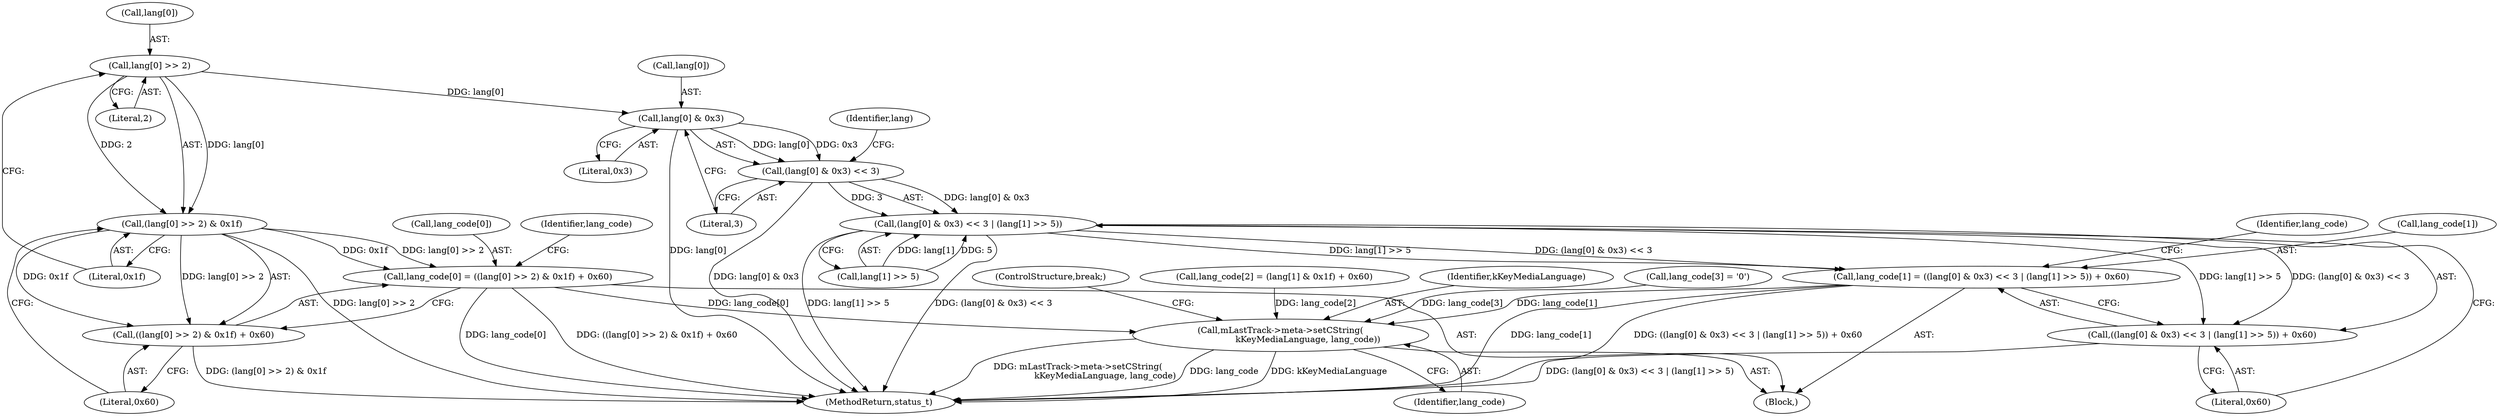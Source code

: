 digraph "0_Android_8a3a2f6ea7defe1a81bb32b3c9f3537f84749b9d@array" {
"1001508" [label="(Call,lang[0] >> 2)"];
"1001507" [label="(Call,(lang[0] >> 2) & 0x1f)"];
"1001502" [label="(Call,lang_code[0] = ((lang[0] >> 2) & 0x1f) + 0x60)"];
"1001550" [label="(Call,mLastTrack->meta->setCString(\n                    kKeyMediaLanguage, lang_code))"];
"1001506" [label="(Call,((lang[0] >> 2) & 0x1f) + 0x60)"];
"1001522" [label="(Call,lang[0] & 0x3)"];
"1001521" [label="(Call,(lang[0] & 0x3) << 3)"];
"1001520" [label="(Call,(lang[0] & 0x3) << 3 | (lang[1] >> 5))"];
"1001515" [label="(Call,lang_code[1] = ((lang[0] & 0x3) << 3 | (lang[1] >> 5)) + 0x60)"];
"1001519" [label="(Call,((lang[0] & 0x3) << 3 | (lang[1] >> 5)) + 0x60)"];
"1001502" [label="(Call,lang_code[0] = ((lang[0] >> 2) & 0x1f) + 0x60)"];
"1001513" [label="(Literal,0x1f)"];
"1001536" [label="(Identifier,lang_code)"];
"1001534" [label="(Call,lang_code[2] = (lang[1] & 0x1f) + 0x60)"];
"1001528" [label="(Call,lang[1] >> 5)"];
"1001523" [label="(Call,lang[0])"];
"1001507" [label="(Call,(lang[0] >> 2) & 0x1f)"];
"1001520" [label="(Call,(lang[0] & 0x3) << 3 | (lang[1] >> 5))"];
"1001550" [label="(Call,mLastTrack->meta->setCString(\n                    kKeyMediaLanguage, lang_code))"];
"1001512" [label="(Literal,2)"];
"1001526" [label="(Literal,0x3)"];
"1001533" [label="(Literal,0x60)"];
"1001515" [label="(Call,lang_code[1] = ((lang[0] & 0x3) << 3 | (lang[1] >> 5)) + 0x60)"];
"1001278" [label="(Block,)"];
"1001503" [label="(Call,lang_code[0])"];
"1001530" [label="(Identifier,lang)"];
"1001552" [label="(Identifier,lang_code)"];
"1001551" [label="(Identifier,kKeyMediaLanguage)"];
"1001506" [label="(Call,((lang[0] >> 2) & 0x1f) + 0x60)"];
"1001522" [label="(Call,lang[0] & 0x3)"];
"1001519" [label="(Call,((lang[0] & 0x3) << 3 | (lang[1] >> 5)) + 0x60)"];
"1001545" [label="(Call,lang_code[3] = '\0')"];
"1001527" [label="(Literal,3)"];
"1001553" [label="(ControlStructure,break;)"];
"1001509" [label="(Call,lang[0])"];
"1001514" [label="(Literal,0x60)"];
"1001521" [label="(Call,(lang[0] & 0x3) << 3)"];
"1001517" [label="(Identifier,lang_code)"];
"1001516" [label="(Call,lang_code[1])"];
"1001508" [label="(Call,lang[0] >> 2)"];
"1003903" [label="(MethodReturn,status_t)"];
"1001508" -> "1001507"  [label="AST: "];
"1001508" -> "1001512"  [label="CFG: "];
"1001509" -> "1001508"  [label="AST: "];
"1001512" -> "1001508"  [label="AST: "];
"1001513" -> "1001508"  [label="CFG: "];
"1001508" -> "1001507"  [label="DDG: lang[0]"];
"1001508" -> "1001507"  [label="DDG: 2"];
"1001508" -> "1001522"  [label="DDG: lang[0]"];
"1001507" -> "1001506"  [label="AST: "];
"1001507" -> "1001513"  [label="CFG: "];
"1001513" -> "1001507"  [label="AST: "];
"1001514" -> "1001507"  [label="CFG: "];
"1001507" -> "1003903"  [label="DDG: lang[0] >> 2"];
"1001507" -> "1001502"  [label="DDG: lang[0] >> 2"];
"1001507" -> "1001502"  [label="DDG: 0x1f"];
"1001507" -> "1001506"  [label="DDG: lang[0] >> 2"];
"1001507" -> "1001506"  [label="DDG: 0x1f"];
"1001502" -> "1001278"  [label="AST: "];
"1001502" -> "1001506"  [label="CFG: "];
"1001503" -> "1001502"  [label="AST: "];
"1001506" -> "1001502"  [label="AST: "];
"1001517" -> "1001502"  [label="CFG: "];
"1001502" -> "1003903"  [label="DDG: ((lang[0] >> 2) & 0x1f) + 0x60"];
"1001502" -> "1003903"  [label="DDG: lang_code[0]"];
"1001502" -> "1001550"  [label="DDG: lang_code[0]"];
"1001550" -> "1001278"  [label="AST: "];
"1001550" -> "1001552"  [label="CFG: "];
"1001551" -> "1001550"  [label="AST: "];
"1001552" -> "1001550"  [label="AST: "];
"1001553" -> "1001550"  [label="CFG: "];
"1001550" -> "1003903"  [label="DDG: kKeyMediaLanguage"];
"1001550" -> "1003903"  [label="DDG: mLastTrack->meta->setCString(\n                    kKeyMediaLanguage, lang_code)"];
"1001550" -> "1003903"  [label="DDG: lang_code"];
"1001534" -> "1001550"  [label="DDG: lang_code[2]"];
"1001515" -> "1001550"  [label="DDG: lang_code[1]"];
"1001545" -> "1001550"  [label="DDG: lang_code[3]"];
"1001506" -> "1001514"  [label="CFG: "];
"1001514" -> "1001506"  [label="AST: "];
"1001506" -> "1003903"  [label="DDG: (lang[0] >> 2) & 0x1f"];
"1001522" -> "1001521"  [label="AST: "];
"1001522" -> "1001526"  [label="CFG: "];
"1001523" -> "1001522"  [label="AST: "];
"1001526" -> "1001522"  [label="AST: "];
"1001527" -> "1001522"  [label="CFG: "];
"1001522" -> "1003903"  [label="DDG: lang[0]"];
"1001522" -> "1001521"  [label="DDG: lang[0]"];
"1001522" -> "1001521"  [label="DDG: 0x3"];
"1001521" -> "1001520"  [label="AST: "];
"1001521" -> "1001527"  [label="CFG: "];
"1001527" -> "1001521"  [label="AST: "];
"1001530" -> "1001521"  [label="CFG: "];
"1001521" -> "1003903"  [label="DDG: lang[0] & 0x3"];
"1001521" -> "1001520"  [label="DDG: lang[0] & 0x3"];
"1001521" -> "1001520"  [label="DDG: 3"];
"1001520" -> "1001519"  [label="AST: "];
"1001520" -> "1001528"  [label="CFG: "];
"1001528" -> "1001520"  [label="AST: "];
"1001533" -> "1001520"  [label="CFG: "];
"1001520" -> "1003903"  [label="DDG: (lang[0] & 0x3) << 3"];
"1001520" -> "1003903"  [label="DDG: lang[1] >> 5"];
"1001520" -> "1001515"  [label="DDG: (lang[0] & 0x3) << 3"];
"1001520" -> "1001515"  [label="DDG: lang[1] >> 5"];
"1001520" -> "1001519"  [label="DDG: (lang[0] & 0x3) << 3"];
"1001520" -> "1001519"  [label="DDG: lang[1] >> 5"];
"1001528" -> "1001520"  [label="DDG: lang[1]"];
"1001528" -> "1001520"  [label="DDG: 5"];
"1001515" -> "1001278"  [label="AST: "];
"1001515" -> "1001519"  [label="CFG: "];
"1001516" -> "1001515"  [label="AST: "];
"1001519" -> "1001515"  [label="AST: "];
"1001536" -> "1001515"  [label="CFG: "];
"1001515" -> "1003903"  [label="DDG: ((lang[0] & 0x3) << 3 | (lang[1] >> 5)) + 0x60"];
"1001515" -> "1003903"  [label="DDG: lang_code[1]"];
"1001519" -> "1001533"  [label="CFG: "];
"1001533" -> "1001519"  [label="AST: "];
"1001519" -> "1003903"  [label="DDG: (lang[0] & 0x3) << 3 | (lang[1] >> 5)"];
}
